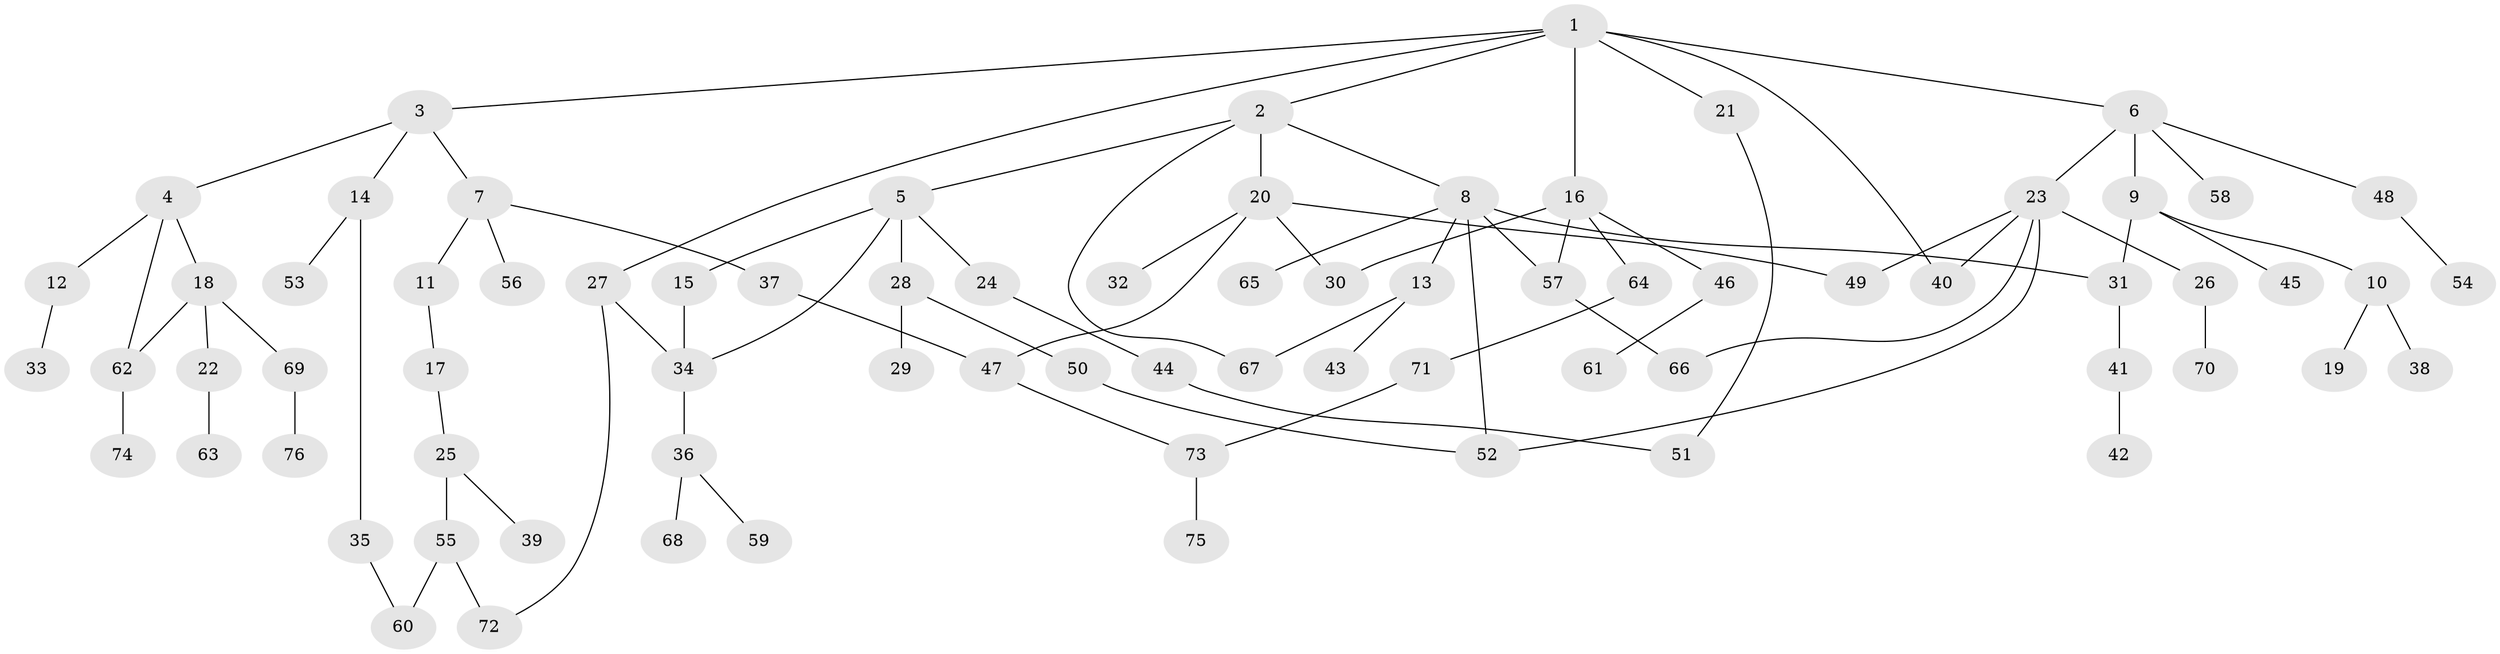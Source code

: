 // Generated by graph-tools (version 1.1) at 2025/49/03/09/25 03:49:23]
// undirected, 76 vertices, 92 edges
graph export_dot {
graph [start="1"]
  node [color=gray90,style=filled];
  1;
  2;
  3;
  4;
  5;
  6;
  7;
  8;
  9;
  10;
  11;
  12;
  13;
  14;
  15;
  16;
  17;
  18;
  19;
  20;
  21;
  22;
  23;
  24;
  25;
  26;
  27;
  28;
  29;
  30;
  31;
  32;
  33;
  34;
  35;
  36;
  37;
  38;
  39;
  40;
  41;
  42;
  43;
  44;
  45;
  46;
  47;
  48;
  49;
  50;
  51;
  52;
  53;
  54;
  55;
  56;
  57;
  58;
  59;
  60;
  61;
  62;
  63;
  64;
  65;
  66;
  67;
  68;
  69;
  70;
  71;
  72;
  73;
  74;
  75;
  76;
  1 -- 2;
  1 -- 3;
  1 -- 6;
  1 -- 16;
  1 -- 21;
  1 -- 27;
  1 -- 40;
  2 -- 5;
  2 -- 8;
  2 -- 20;
  2 -- 67;
  3 -- 4;
  3 -- 7;
  3 -- 14;
  4 -- 12;
  4 -- 18;
  4 -- 62;
  5 -- 15;
  5 -- 24;
  5 -- 28;
  5 -- 34;
  6 -- 9;
  6 -- 23;
  6 -- 48;
  6 -- 58;
  7 -- 11;
  7 -- 37;
  7 -- 56;
  8 -- 13;
  8 -- 31;
  8 -- 57;
  8 -- 65;
  8 -- 52;
  9 -- 10;
  9 -- 45;
  9 -- 31;
  10 -- 19;
  10 -- 38;
  11 -- 17;
  12 -- 33;
  13 -- 43;
  13 -- 67;
  14 -- 35;
  14 -- 53;
  15 -- 34;
  16 -- 46;
  16 -- 64;
  16 -- 57;
  16 -- 30;
  17 -- 25;
  18 -- 22;
  18 -- 62;
  18 -- 69;
  20 -- 30;
  20 -- 32;
  20 -- 49;
  20 -- 47;
  21 -- 51;
  22 -- 63;
  23 -- 26;
  23 -- 40;
  23 -- 52;
  23 -- 66;
  23 -- 49;
  24 -- 44;
  25 -- 39;
  25 -- 55;
  26 -- 70;
  27 -- 72;
  27 -- 34;
  28 -- 29;
  28 -- 50;
  31 -- 41;
  34 -- 36;
  35 -- 60;
  36 -- 59;
  36 -- 68;
  37 -- 47;
  41 -- 42;
  44 -- 51;
  46 -- 61;
  47 -- 73;
  48 -- 54;
  50 -- 52;
  55 -- 60;
  55 -- 72;
  57 -- 66;
  62 -- 74;
  64 -- 71;
  69 -- 76;
  71 -- 73;
  73 -- 75;
}
